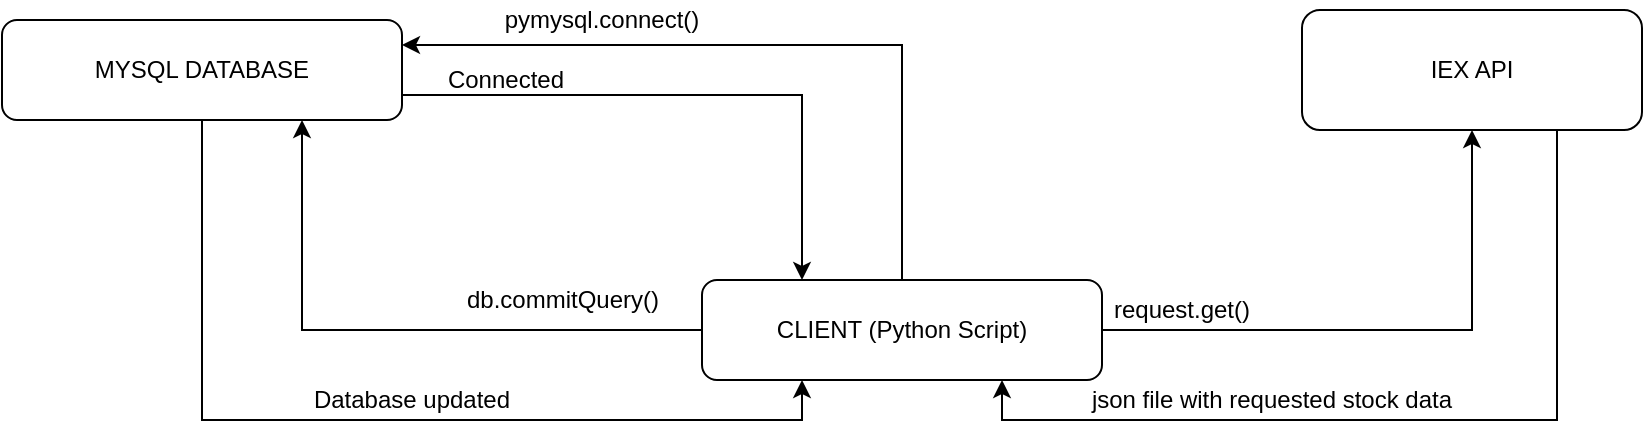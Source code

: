 <mxfile version="12.3.6" type="device" pages="1"><diagram id="RxyQaGnzsircyBXTXL_c" name="Page-1"><mxGraphModel dx="946" dy="574" grid="1" gridSize="10" guides="1" tooltips="1" connect="1" arrows="1" fold="1" page="1" pageScale="1" pageWidth="850" pageHeight="1100" math="0" shadow="0"><root><mxCell id="0"/><mxCell id="1" parent="0"/><mxCell id="mf5iWFHdwydZKUUjbAJk-1" style="edgeStyle=orthogonalEdgeStyle;rounded=0;orthogonalLoop=1;jettySize=auto;html=1;entryX=0.5;entryY=1;entryDx=0;entryDy=0;" edge="1" parent="1" source="mf5iWFHdwydZKUUjbAJk-4" target="mf5iWFHdwydZKUUjbAJk-11"><mxGeometry relative="1" as="geometry"><mxPoint x="950" y="170" as="targetPoint"/></mxGeometry></mxCell><mxCell id="mf5iWFHdwydZKUUjbAJk-2" value="" style="edgeStyle=orthogonalEdgeStyle;rounded=0;orthogonalLoop=1;jettySize=auto;html=1;entryX=0.75;entryY=1;entryDx=0;entryDy=0;" edge="1" parent="1" source="mf5iWFHdwydZKUUjbAJk-4" target="mf5iWFHdwydZKUUjbAJk-7"><mxGeometry relative="1" as="geometry"><mxPoint x="680" y="380" as="targetPoint"/></mxGeometry></mxCell><mxCell id="mf5iWFHdwydZKUUjbAJk-3" style="edgeStyle=orthogonalEdgeStyle;rounded=0;orthogonalLoop=1;jettySize=auto;html=1;exitX=0.5;exitY=0;exitDx=0;exitDy=0;entryX=1;entryY=0.25;entryDx=0;entryDy=0;" edge="1" parent="1" source="mf5iWFHdwydZKUUjbAJk-4" target="mf5iWFHdwydZKUUjbAJk-7"><mxGeometry relative="1" as="geometry"/></mxCell><mxCell id="mf5iWFHdwydZKUUjbAJk-4" value="CLIENT (Python Script)" style="rounded=1;whiteSpace=wrap;html=1;" vertex="1" parent="1"><mxGeometry x="630" y="230" width="200" height="50" as="geometry"/></mxCell><mxCell id="mf5iWFHdwydZKUUjbAJk-5" style="edgeStyle=orthogonalEdgeStyle;rounded=0;orthogonalLoop=1;jettySize=auto;html=1;exitX=1;exitY=0.75;exitDx=0;exitDy=0;entryX=0.25;entryY=0;entryDx=0;entryDy=0;" edge="1" parent="1" source="mf5iWFHdwydZKUUjbAJk-7" target="mf5iWFHdwydZKUUjbAJk-4"><mxGeometry relative="1" as="geometry"><Array as="points"><mxPoint x="680" y="138"/></Array></mxGeometry></mxCell><mxCell id="mf5iWFHdwydZKUUjbAJk-6" style="edgeStyle=orthogonalEdgeStyle;rounded=0;orthogonalLoop=1;jettySize=auto;html=1;exitX=0.5;exitY=1;exitDx=0;exitDy=0;entryX=0.25;entryY=1;entryDx=0;entryDy=0;" edge="1" parent="1" source="mf5iWFHdwydZKUUjbAJk-7" target="mf5iWFHdwydZKUUjbAJk-4"><mxGeometry relative="1" as="geometry"/></mxCell><mxCell id="mf5iWFHdwydZKUUjbAJk-7" value="MYSQL DATABASE" style="rounded=1;whiteSpace=wrap;html=1;" vertex="1" parent="1"><mxGeometry x="280" y="100" width="200" height="50" as="geometry"/></mxCell><mxCell id="mf5iWFHdwydZKUUjbAJk-8" value="request.get()" style="text;html=1;strokeColor=none;fillColor=none;align=center;verticalAlign=middle;whiteSpace=wrap;rounded=0;" vertex="1" parent="1"><mxGeometry x="820" y="235" width="100" height="20" as="geometry"/></mxCell><mxCell id="mf5iWFHdwydZKUUjbAJk-9" value="pymysql.connect()" style="text;html=1;strokeColor=none;fillColor=none;align=center;verticalAlign=middle;whiteSpace=wrap;rounded=0;" vertex="1" parent="1"><mxGeometry x="520" y="90" width="120" height="20" as="geometry"/></mxCell><mxCell id="mf5iWFHdwydZKUUjbAJk-10" style="edgeStyle=orthogonalEdgeStyle;rounded=0;orthogonalLoop=1;jettySize=auto;html=1;exitX=0.75;exitY=1;exitDx=0;exitDy=0;entryX=0.75;entryY=1;entryDx=0;entryDy=0;" edge="1" parent="1" source="mf5iWFHdwydZKUUjbAJk-11" target="mf5iWFHdwydZKUUjbAJk-4"><mxGeometry relative="1" as="geometry"/></mxCell><mxCell id="mf5iWFHdwydZKUUjbAJk-11" value="IEX API" style="rounded=1;whiteSpace=wrap;html=1;" vertex="1" parent="1"><mxGeometry x="930" y="95" width="170" height="60" as="geometry"/></mxCell><mxCell id="mf5iWFHdwydZKUUjbAJk-12" value="Connected" style="text;html=1;strokeColor=none;fillColor=none;align=center;verticalAlign=middle;whiteSpace=wrap;rounded=0;" vertex="1" parent="1"><mxGeometry x="497" y="120" width="70" height="20" as="geometry"/></mxCell><mxCell id="mf5iWFHdwydZKUUjbAJk-13" value="json file with requested stock data" style="text;html=1;strokeColor=none;fillColor=none;align=center;verticalAlign=middle;whiteSpace=wrap;rounded=0;" vertex="1" parent="1"><mxGeometry x="820" y="280" width="190" height="20" as="geometry"/></mxCell><mxCell id="mf5iWFHdwydZKUUjbAJk-14" value="db.commitQuery()" style="text;html=1;align=center;verticalAlign=middle;resizable=0;points=[];;autosize=1;" vertex="1" parent="1"><mxGeometry x="505" y="230" width="110" height="20" as="geometry"/></mxCell><mxCell id="mf5iWFHdwydZKUUjbAJk-15" value="Database updated" style="text;html=1;strokeColor=none;fillColor=none;align=center;verticalAlign=middle;whiteSpace=wrap;rounded=0;" vertex="1" parent="1"><mxGeometry x="430" y="280" width="110" height="20" as="geometry"/></mxCell></root></mxGraphModel></diagram></mxfile>